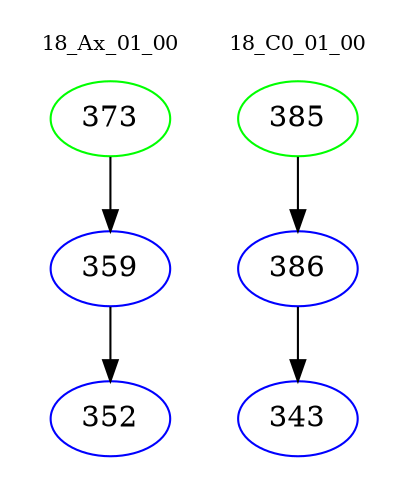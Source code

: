 digraph{
subgraph cluster_0 {
color = white
label = "18_Ax_01_00";
fontsize=10;
T0_373 [label="373", color="green"]
T0_373 -> T0_359 [color="black"]
T0_359 [label="359", color="blue"]
T0_359 -> T0_352 [color="black"]
T0_352 [label="352", color="blue"]
}
subgraph cluster_1 {
color = white
label = "18_C0_01_00";
fontsize=10;
T1_385 [label="385", color="green"]
T1_385 -> T1_386 [color="black"]
T1_386 [label="386", color="blue"]
T1_386 -> T1_343 [color="black"]
T1_343 [label="343", color="blue"]
}
}
